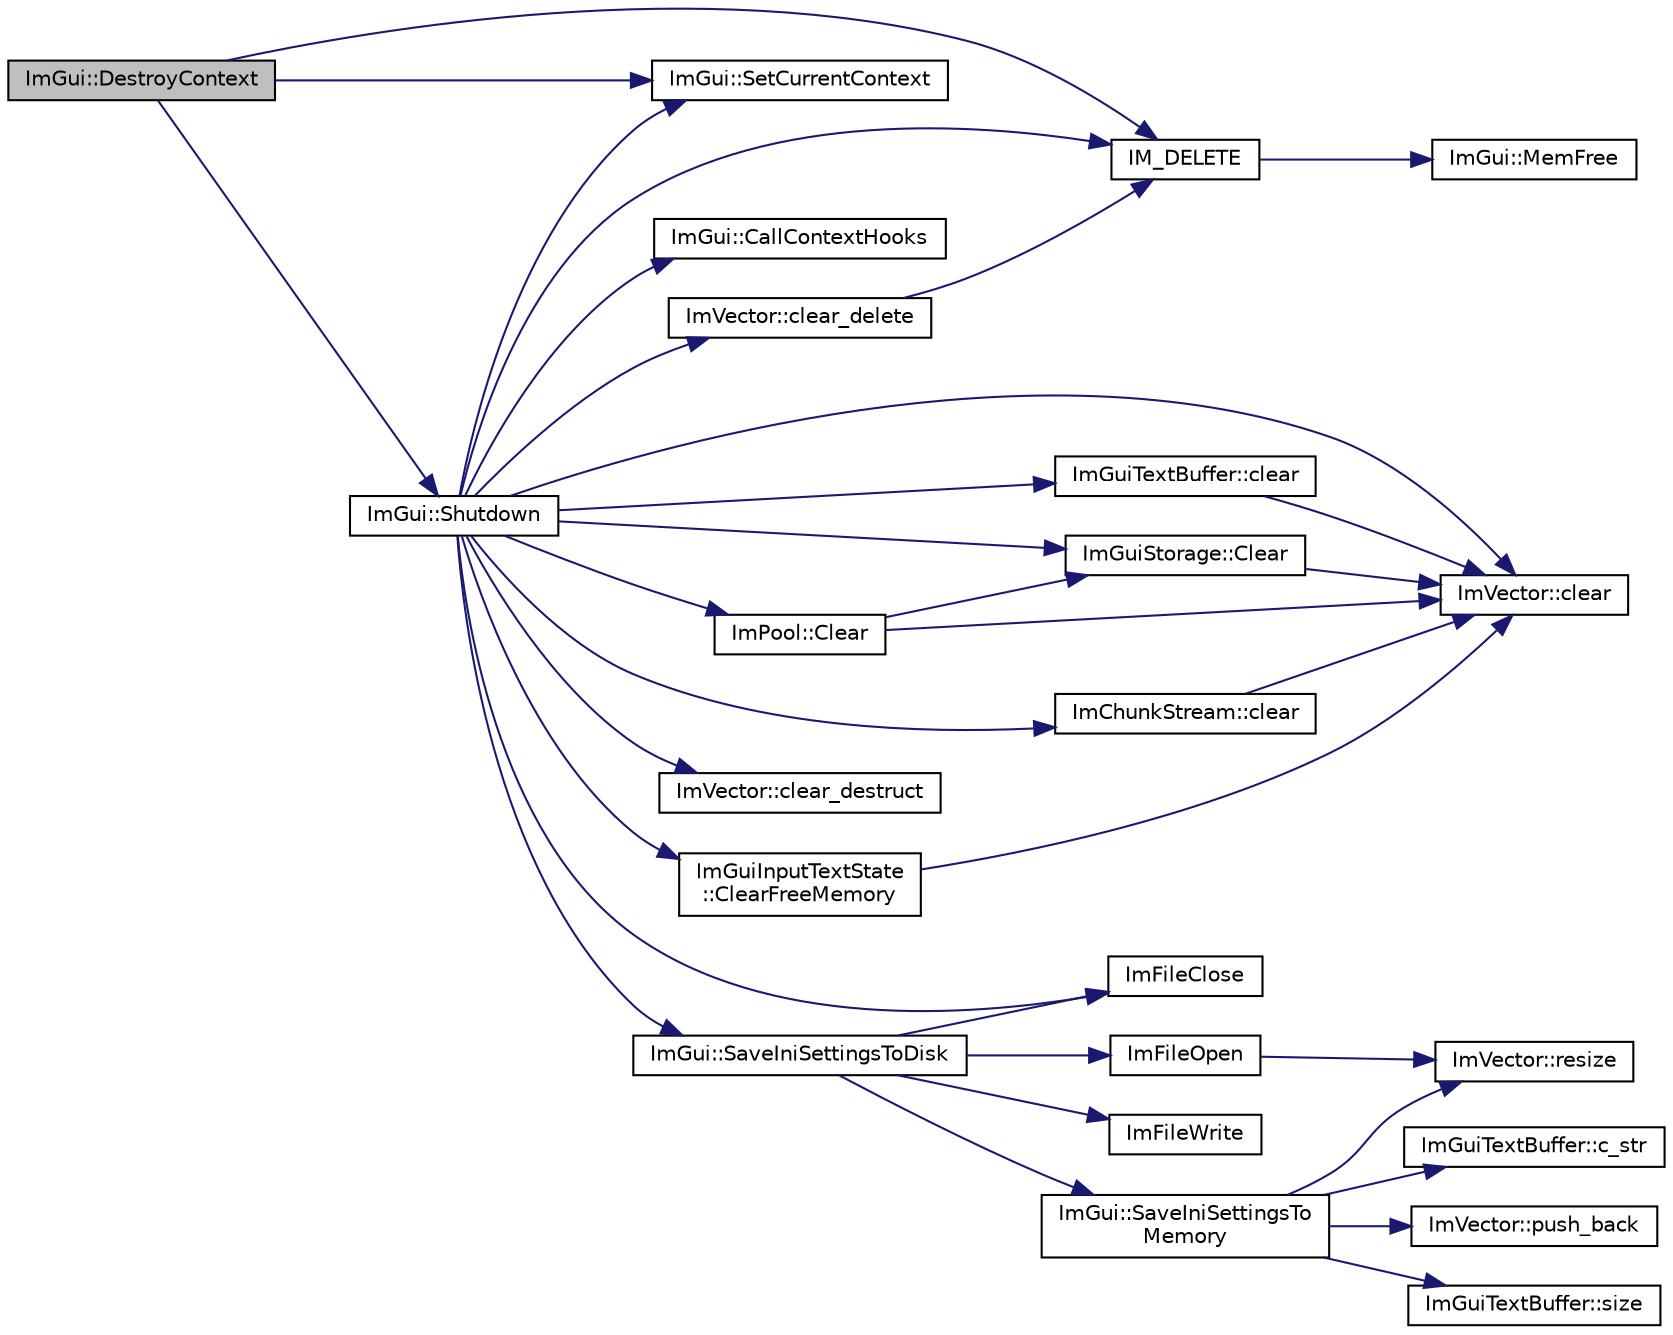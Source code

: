 digraph "ImGui::DestroyContext"
{
 // LATEX_PDF_SIZE
  edge [fontname="Helvetica",fontsize="10",labelfontname="Helvetica",labelfontsize="10"];
  node [fontname="Helvetica",fontsize="10",shape=record];
  rankdir="LR";
  Node1 [label="ImGui::DestroyContext",height=0.2,width=0.4,color="black", fillcolor="grey75", style="filled", fontcolor="black",tooltip=" "];
  Node1 -> Node2 [color="midnightblue",fontsize="10",style="solid",fontname="Helvetica"];
  Node2 [label="IM_DELETE",height=0.2,width=0.4,color="black", fillcolor="white", style="filled",URL="$imgui_8h.html#a3c856832c3fe1da8767a9353da3707e1",tooltip=" "];
  Node2 -> Node3 [color="midnightblue",fontsize="10",style="solid",fontname="Helvetica"];
  Node3 [label="ImGui::MemFree",height=0.2,width=0.4,color="black", fillcolor="white", style="filled",URL="$namespace_im_gui.html#a269ec695c6e722ec3da85dae37f0675d",tooltip=" "];
  Node1 -> Node4 [color="midnightblue",fontsize="10",style="solid",fontname="Helvetica"];
  Node4 [label="ImGui::SetCurrentContext",height=0.2,width=0.4,color="black", fillcolor="white", style="filled",URL="$namespace_im_gui.html#a289dbbbffdadcf1231821d97a7c4a9be",tooltip=" "];
  Node1 -> Node5 [color="midnightblue",fontsize="10",style="solid",fontname="Helvetica"];
  Node5 [label="ImGui::Shutdown",height=0.2,width=0.4,color="black", fillcolor="white", style="filled",URL="$namespace_im_gui.html#ae8e2043e5d630169423e2d14a913afa1",tooltip=" "];
  Node5 -> Node6 [color="midnightblue",fontsize="10",style="solid",fontname="Helvetica"];
  Node6 [label="ImGui::CallContextHooks",height=0.2,width=0.4,color="black", fillcolor="white", style="filled",URL="$namespace_im_gui.html#a61ced7f0dd38c604e895400a2e5eeeb2",tooltip=" "];
  Node5 -> Node7 [color="midnightblue",fontsize="10",style="solid",fontname="Helvetica"];
  Node7 [label="ImVector::clear",height=0.2,width=0.4,color="black", fillcolor="white", style="filled",URL="$struct_im_vector.html#ae2d401b4ec5f1113cdb8edb5a61a38f7",tooltip=" "];
  Node5 -> Node8 [color="midnightblue",fontsize="10",style="solid",fontname="Helvetica"];
  Node8 [label="ImGuiTextBuffer::clear",height=0.2,width=0.4,color="black", fillcolor="white", style="filled",URL="$struct_im_gui_text_buffer.html#a9e4edc9f950bc9e35d5c3b3071dbc0df",tooltip=" "];
  Node8 -> Node7 [color="midnightblue",fontsize="10",style="solid",fontname="Helvetica"];
  Node5 -> Node9 [color="midnightblue",fontsize="10",style="solid",fontname="Helvetica"];
  Node9 [label="ImGuiStorage::Clear",height=0.2,width=0.4,color="black", fillcolor="white", style="filled",URL="$struct_im_gui_storage.html#a72ceecfbca3d08df8c2a232b77890c20",tooltip=" "];
  Node9 -> Node7 [color="midnightblue",fontsize="10",style="solid",fontname="Helvetica"];
  Node5 -> Node10 [color="midnightblue",fontsize="10",style="solid",fontname="Helvetica"];
  Node10 [label="ImPool::Clear",height=0.2,width=0.4,color="black", fillcolor="white", style="filled",URL="$struct_im_pool.html#a613b0fa43ad7457ebde2988d4ea5f0be",tooltip=" "];
  Node10 -> Node7 [color="midnightblue",fontsize="10",style="solid",fontname="Helvetica"];
  Node10 -> Node9 [color="midnightblue",fontsize="10",style="solid",fontname="Helvetica"];
  Node5 -> Node11 [color="midnightblue",fontsize="10",style="solid",fontname="Helvetica"];
  Node11 [label="ImChunkStream::clear",height=0.2,width=0.4,color="black", fillcolor="white", style="filled",URL="$struct_im_chunk_stream.html#a3bf3babbba7a8edafce99be0589379a3",tooltip=" "];
  Node11 -> Node7 [color="midnightblue",fontsize="10",style="solid",fontname="Helvetica"];
  Node5 -> Node12 [color="midnightblue",fontsize="10",style="solid",fontname="Helvetica"];
  Node12 [label="ImVector::clear_delete",height=0.2,width=0.4,color="black", fillcolor="white", style="filled",URL="$struct_im_vector.html#aed9c986ef3cd59fabbd89355d0023122",tooltip=" "];
  Node12 -> Node2 [color="midnightblue",fontsize="10",style="solid",fontname="Helvetica"];
  Node5 -> Node13 [color="midnightblue",fontsize="10",style="solid",fontname="Helvetica"];
  Node13 [label="ImVector::clear_destruct",height=0.2,width=0.4,color="black", fillcolor="white", style="filled",URL="$struct_im_vector.html#ac1ed34eac753156e87e8a92f78dbbe3f",tooltip=" "];
  Node5 -> Node14 [color="midnightblue",fontsize="10",style="solid",fontname="Helvetica"];
  Node14 [label="ImGuiInputTextState\l::ClearFreeMemory",height=0.2,width=0.4,color="black", fillcolor="white", style="filled",URL="$struct_im_gui_input_text_state.html#a8be5f345ea5de89842d5a6716cb19b27",tooltip=" "];
  Node14 -> Node7 [color="midnightblue",fontsize="10",style="solid",fontname="Helvetica"];
  Node5 -> Node2 [color="midnightblue",fontsize="10",style="solid",fontname="Helvetica"];
  Node5 -> Node15 [color="midnightblue",fontsize="10",style="solid",fontname="Helvetica"];
  Node15 [label="ImFileClose",height=0.2,width=0.4,color="black", fillcolor="white", style="filled",URL="$imgui_8cpp.html#ac4a6194720e9d693bc9d34e97d9465aa",tooltip=" "];
  Node5 -> Node16 [color="midnightblue",fontsize="10",style="solid",fontname="Helvetica"];
  Node16 [label="ImGui::SaveIniSettingsToDisk",height=0.2,width=0.4,color="black", fillcolor="white", style="filled",URL="$namespace_im_gui.html#afa4985e7810be4e687bc4ff28cec8a4d",tooltip=" "];
  Node16 -> Node15 [color="midnightblue",fontsize="10",style="solid",fontname="Helvetica"];
  Node16 -> Node17 [color="midnightblue",fontsize="10",style="solid",fontname="Helvetica"];
  Node17 [label="ImFileOpen",height=0.2,width=0.4,color="black", fillcolor="white", style="filled",URL="$imgui_8cpp.html#ae6a61623537c5a5de071fade1f0e8acd",tooltip=" "];
  Node17 -> Node18 [color="midnightblue",fontsize="10",style="solid",fontname="Helvetica"];
  Node18 [label="ImVector::resize",height=0.2,width=0.4,color="black", fillcolor="white", style="filled",URL="$struct_im_vector.html#ac371dd62e56ae486b1a5038cf07eee56",tooltip=" "];
  Node16 -> Node19 [color="midnightblue",fontsize="10",style="solid",fontname="Helvetica"];
  Node19 [label="ImFileWrite",height=0.2,width=0.4,color="black", fillcolor="white", style="filled",URL="$imgui_8cpp.html#aab6460bf5ebaa4975159cf0cd4324820",tooltip=" "];
  Node16 -> Node20 [color="midnightblue",fontsize="10",style="solid",fontname="Helvetica"];
  Node20 [label="ImGui::SaveIniSettingsTo\lMemory",height=0.2,width=0.4,color="black", fillcolor="white", style="filled",URL="$namespace_im_gui.html#a27043a530e0e842e01c279dd4207f9eb",tooltip=" "];
  Node20 -> Node21 [color="midnightblue",fontsize="10",style="solid",fontname="Helvetica"];
  Node21 [label="ImGuiTextBuffer::c_str",height=0.2,width=0.4,color="black", fillcolor="white", style="filled",URL="$struct_im_gui_text_buffer.html#afb03439bc91723e274bfb9d247a691b9",tooltip=" "];
  Node20 -> Node22 [color="midnightblue",fontsize="10",style="solid",fontname="Helvetica"];
  Node22 [label="ImVector::push_back",height=0.2,width=0.4,color="black", fillcolor="white", style="filled",URL="$struct_im_vector.html#aab5df48e0711a48bd12f3206e08c4108",tooltip=" "];
  Node20 -> Node18 [color="midnightblue",fontsize="10",style="solid",fontname="Helvetica"];
  Node20 -> Node23 [color="midnightblue",fontsize="10",style="solid",fontname="Helvetica"];
  Node23 [label="ImGuiTextBuffer::size",height=0.2,width=0.4,color="black", fillcolor="white", style="filled",URL="$struct_im_gui_text_buffer.html#a2811fcd43e0224eb3bd0f3464b634289",tooltip=" "];
  Node5 -> Node4 [color="midnightblue",fontsize="10",style="solid",fontname="Helvetica"];
}
